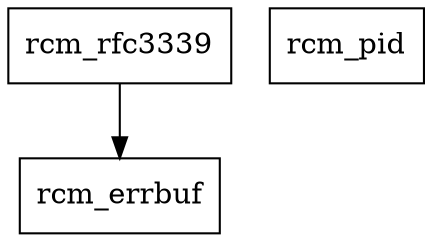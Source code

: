 strict digraph {
  rcm_errbuf [shape=box]
  rcm_pid [shape=box]
  rcm_rfc3339 [shape=box]
  rcm_rfc3339 -> rcm_errbuf
}
